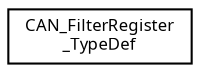 digraph "Graphical Class Hierarchy"
{
  edge [fontname="Sans",fontsize="8",labelfontname="Sans",labelfontsize="8"];
  node [fontname="Sans",fontsize="8",shape=record];
  rankdir="LR";
  Node1 [label="CAN_FilterRegister\l_TypeDef",height=0.2,width=0.4,color="black", fillcolor="white", style="filled",URL="$struct_c_a_n___filter_register___type_def.html",tooltip="Controller Area Network FilterRegister. "];
}
